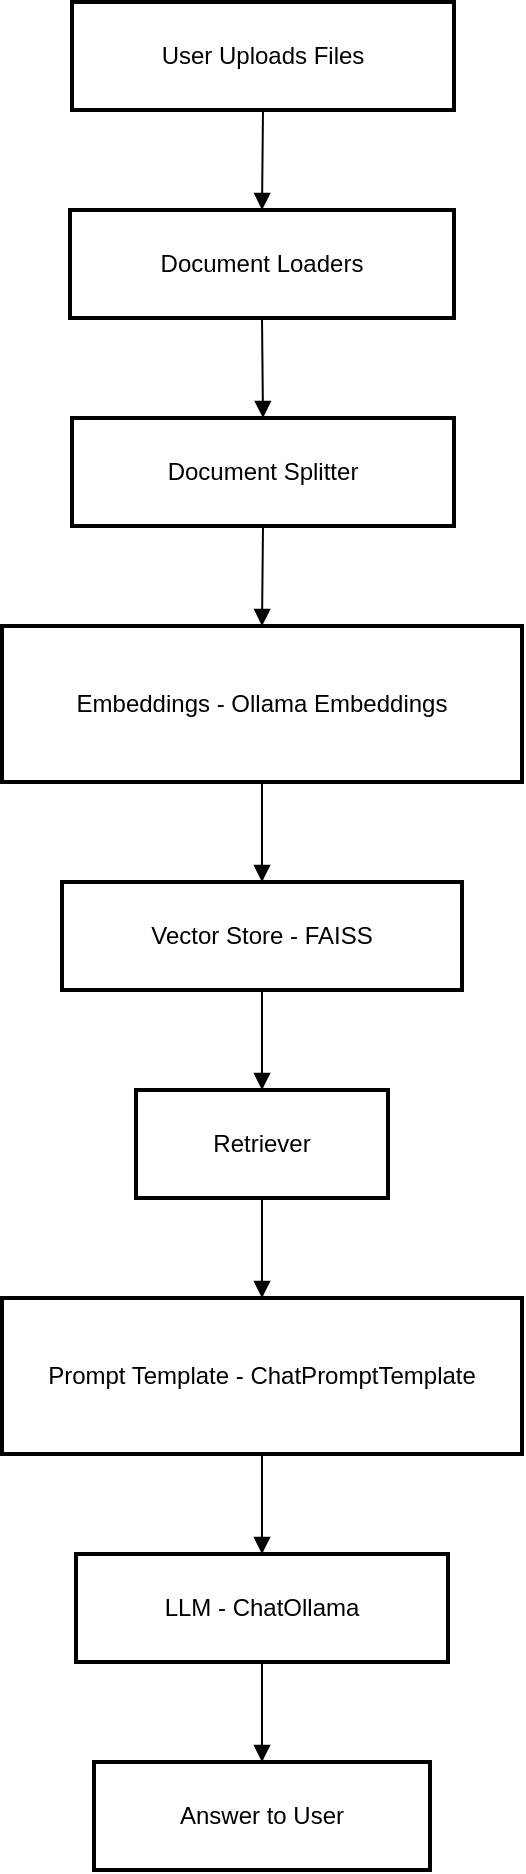 <mxfile version="28.0.5">
  <diagram name="Page-1" id="26DJyRm1WkgPv-NCfy0x">
    <mxGraphModel dx="698" dy="378" grid="1" gridSize="10" guides="1" tooltips="1" connect="1" arrows="1" fold="1" page="1" pageScale="1" pageWidth="850" pageHeight="1100" math="0" shadow="0">
      <root>
        <mxCell id="0" />
        <mxCell id="1" parent="0" />
        <mxCell id="ydfvACzYGLD5ImMSjkko-1" value="User Uploads Files" style="whiteSpace=wrap;strokeWidth=2;" vertex="1" parent="1">
          <mxGeometry x="55" y="20" width="191" height="54" as="geometry" />
        </mxCell>
        <mxCell id="ydfvACzYGLD5ImMSjkko-2" value="Document Loaders" style="whiteSpace=wrap;strokeWidth=2;" vertex="1" parent="1">
          <mxGeometry x="54" y="124" width="192" height="54" as="geometry" />
        </mxCell>
        <mxCell id="ydfvACzYGLD5ImMSjkko-3" value="Document Splitter" style="whiteSpace=wrap;strokeWidth=2;" vertex="1" parent="1">
          <mxGeometry x="55" y="228" width="191" height="54" as="geometry" />
        </mxCell>
        <mxCell id="ydfvACzYGLD5ImMSjkko-4" value="Embeddings - Ollama Embeddings" style="whiteSpace=wrap;strokeWidth=2;" vertex="1" parent="1">
          <mxGeometry x="20" y="332" width="260" height="78" as="geometry" />
        </mxCell>
        <mxCell id="ydfvACzYGLD5ImMSjkko-5" value="Vector Store - FAISS" style="whiteSpace=wrap;strokeWidth=2;" vertex="1" parent="1">
          <mxGeometry x="50" y="460" width="200" height="54" as="geometry" />
        </mxCell>
        <mxCell id="ydfvACzYGLD5ImMSjkko-6" value="Retriever" style="whiteSpace=wrap;strokeWidth=2;" vertex="1" parent="1">
          <mxGeometry x="87" y="564" width="126" height="54" as="geometry" />
        </mxCell>
        <mxCell id="ydfvACzYGLD5ImMSjkko-7" value="Prompt Template - ChatPromptTemplate" style="whiteSpace=wrap;strokeWidth=2;" vertex="1" parent="1">
          <mxGeometry x="20" y="668" width="260" height="78" as="geometry" />
        </mxCell>
        <mxCell id="ydfvACzYGLD5ImMSjkko-8" value="LLM - ChatOllama" style="whiteSpace=wrap;strokeWidth=2;" vertex="1" parent="1">
          <mxGeometry x="57" y="796" width="186" height="54" as="geometry" />
        </mxCell>
        <mxCell id="ydfvACzYGLD5ImMSjkko-9" value="Answer to User" style="whiteSpace=wrap;strokeWidth=2;" vertex="1" parent="1">
          <mxGeometry x="66" y="900" width="168" height="54" as="geometry" />
        </mxCell>
        <mxCell id="ydfvACzYGLD5ImMSjkko-10" value="" style="curved=1;startArrow=none;endArrow=block;exitX=0.5;exitY=1;entryX=0.5;entryY=0;rounded=0;" edge="1" parent="1" source="ydfvACzYGLD5ImMSjkko-1" target="ydfvACzYGLD5ImMSjkko-2">
          <mxGeometry relative="1" as="geometry">
            <Array as="points" />
          </mxGeometry>
        </mxCell>
        <mxCell id="ydfvACzYGLD5ImMSjkko-11" value="" style="curved=1;startArrow=none;endArrow=block;exitX=0.5;exitY=1;entryX=0.5;entryY=0;rounded=0;" edge="1" parent="1" source="ydfvACzYGLD5ImMSjkko-2" target="ydfvACzYGLD5ImMSjkko-3">
          <mxGeometry relative="1" as="geometry">
            <Array as="points" />
          </mxGeometry>
        </mxCell>
        <mxCell id="ydfvACzYGLD5ImMSjkko-12" value="" style="curved=1;startArrow=none;endArrow=block;exitX=0.5;exitY=1;entryX=0.5;entryY=0;rounded=0;" edge="1" parent="1" source="ydfvACzYGLD5ImMSjkko-3" target="ydfvACzYGLD5ImMSjkko-4">
          <mxGeometry relative="1" as="geometry">
            <Array as="points" />
          </mxGeometry>
        </mxCell>
        <mxCell id="ydfvACzYGLD5ImMSjkko-13" value="" style="curved=1;startArrow=none;endArrow=block;exitX=0.5;exitY=1;entryX=0.5;entryY=0;rounded=0;" edge="1" parent="1" source="ydfvACzYGLD5ImMSjkko-4" target="ydfvACzYGLD5ImMSjkko-5">
          <mxGeometry relative="1" as="geometry">
            <Array as="points" />
          </mxGeometry>
        </mxCell>
        <mxCell id="ydfvACzYGLD5ImMSjkko-14" value="" style="curved=1;startArrow=none;endArrow=block;exitX=0.5;exitY=1;entryX=0.5;entryY=0;rounded=0;" edge="1" parent="1" source="ydfvACzYGLD5ImMSjkko-5" target="ydfvACzYGLD5ImMSjkko-6">
          <mxGeometry relative="1" as="geometry">
            <Array as="points" />
          </mxGeometry>
        </mxCell>
        <mxCell id="ydfvACzYGLD5ImMSjkko-15" value="" style="curved=1;startArrow=none;endArrow=block;exitX=0.5;exitY=1;entryX=0.5;entryY=0;rounded=0;" edge="1" parent="1" source="ydfvACzYGLD5ImMSjkko-6" target="ydfvACzYGLD5ImMSjkko-7">
          <mxGeometry relative="1" as="geometry">
            <Array as="points" />
          </mxGeometry>
        </mxCell>
        <mxCell id="ydfvACzYGLD5ImMSjkko-16" value="" style="curved=1;startArrow=none;endArrow=block;exitX=0.5;exitY=1;entryX=0.5;entryY=0;rounded=0;" edge="1" parent="1" source="ydfvACzYGLD5ImMSjkko-7" target="ydfvACzYGLD5ImMSjkko-8">
          <mxGeometry relative="1" as="geometry">
            <Array as="points" />
          </mxGeometry>
        </mxCell>
        <mxCell id="ydfvACzYGLD5ImMSjkko-17" value="" style="curved=1;startArrow=none;endArrow=block;exitX=0.5;exitY=1;entryX=0.5;entryY=0;rounded=0;" edge="1" parent="1" source="ydfvACzYGLD5ImMSjkko-8" target="ydfvACzYGLD5ImMSjkko-9">
          <mxGeometry relative="1" as="geometry">
            <Array as="points" />
          </mxGeometry>
        </mxCell>
      </root>
    </mxGraphModel>
  </diagram>
</mxfile>
